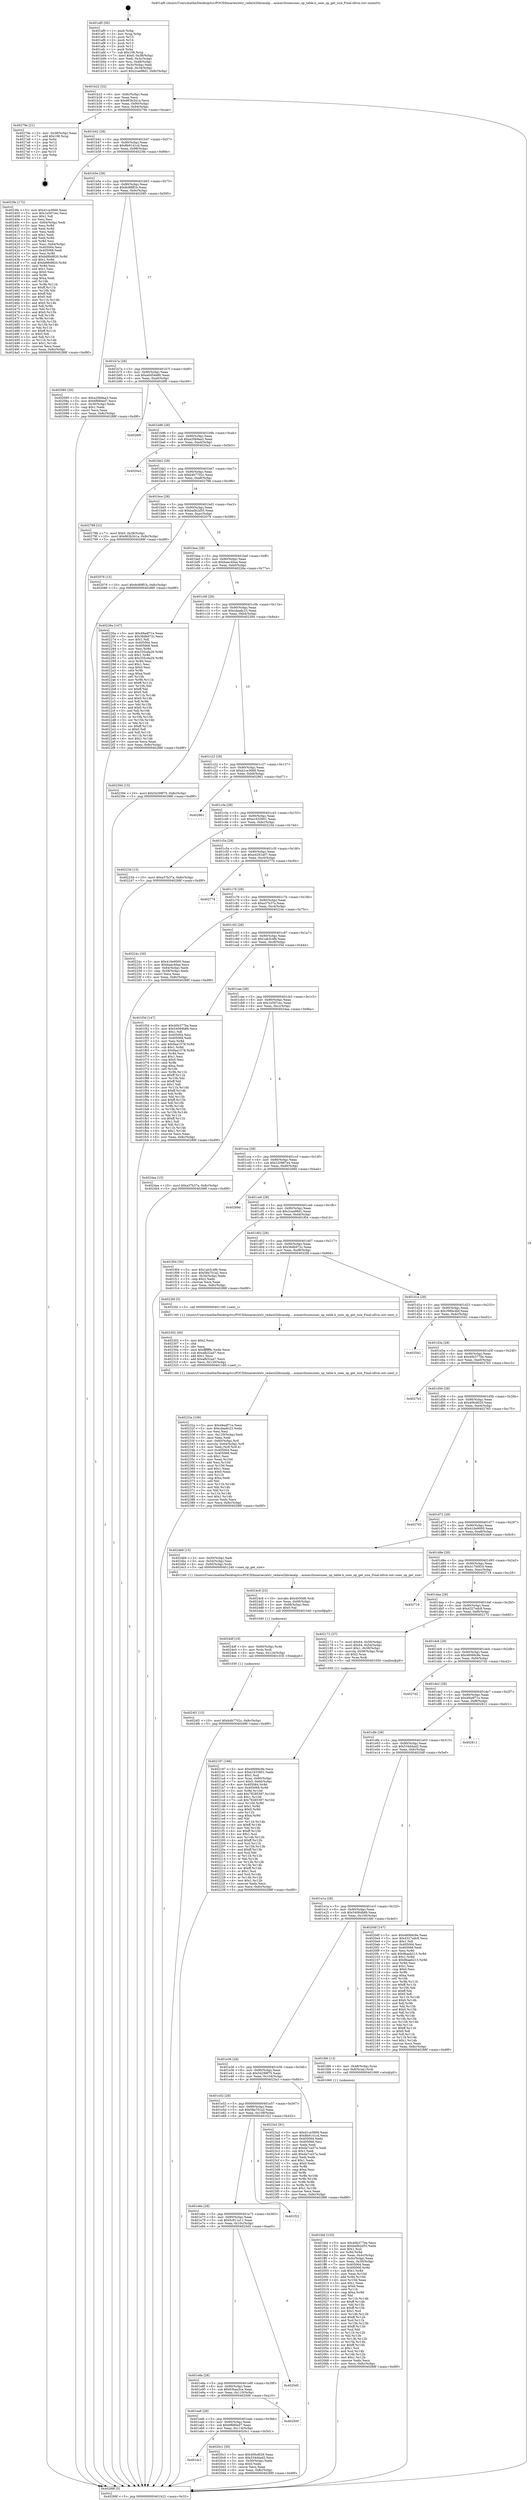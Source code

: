 digraph "0x401af0" {
  label = "0x401af0 (/mnt/c/Users/mathe/Desktop/tcc/POCII/binaries/extr_radare2libranalp....asmarchsnessnes_op_table.h_snes_op_get_size_Final-ollvm.out::main(0))"
  labelloc = "t"
  node[shape=record]

  Entry [label="",width=0.3,height=0.3,shape=circle,fillcolor=black,style=filled]
  "0x401b22" [label="{
     0x401b22 [32]\l
     | [instrs]\l
     &nbsp;&nbsp;0x401b22 \<+6\>: mov -0x8c(%rbp),%eax\l
     &nbsp;&nbsp;0x401b28 \<+2\>: mov %eax,%ecx\l
     &nbsp;&nbsp;0x401b2a \<+6\>: sub $0x863b341a,%ecx\l
     &nbsp;&nbsp;0x401b30 \<+6\>: mov %eax,-0x90(%rbp)\l
     &nbsp;&nbsp;0x401b36 \<+6\>: mov %ecx,-0x94(%rbp)\l
     &nbsp;&nbsp;0x401b3c \<+6\>: je 000000000040279e \<main+0xcae\>\l
  }"]
  "0x40279e" [label="{
     0x40279e [21]\l
     | [instrs]\l
     &nbsp;&nbsp;0x40279e \<+3\>: mov -0x38(%rbp),%eax\l
     &nbsp;&nbsp;0x4027a1 \<+7\>: add $0x108,%rsp\l
     &nbsp;&nbsp;0x4027a8 \<+1\>: pop %rbx\l
     &nbsp;&nbsp;0x4027a9 \<+2\>: pop %r12\l
     &nbsp;&nbsp;0x4027ab \<+2\>: pop %r13\l
     &nbsp;&nbsp;0x4027ad \<+2\>: pop %r14\l
     &nbsp;&nbsp;0x4027af \<+2\>: pop %r15\l
     &nbsp;&nbsp;0x4027b1 \<+1\>: pop %rbp\l
     &nbsp;&nbsp;0x4027b2 \<+1\>: ret\l
  }"]
  "0x401b42" [label="{
     0x401b42 [28]\l
     | [instrs]\l
     &nbsp;&nbsp;0x401b42 \<+5\>: jmp 0000000000401b47 \<main+0x57\>\l
     &nbsp;&nbsp;0x401b47 \<+6\>: mov -0x90(%rbp),%eax\l
     &nbsp;&nbsp;0x401b4d \<+5\>: sub $0x8b9141cd,%eax\l
     &nbsp;&nbsp;0x401b52 \<+6\>: mov %eax,-0x98(%rbp)\l
     &nbsp;&nbsp;0x401b58 \<+6\>: je 00000000004023fe \<main+0x90e\>\l
  }"]
  Exit [label="",width=0.3,height=0.3,shape=circle,fillcolor=black,style=filled,peripheries=2]
  "0x4023fe" [label="{
     0x4023fe [172]\l
     | [instrs]\l
     &nbsp;&nbsp;0x4023fe \<+5\>: mov $0xd1ce3668,%eax\l
     &nbsp;&nbsp;0x402403 \<+5\>: mov $0x1e597cec,%ecx\l
     &nbsp;&nbsp;0x402408 \<+2\>: mov $0x1,%dl\l
     &nbsp;&nbsp;0x40240a \<+2\>: xor %esi,%esi\l
     &nbsp;&nbsp;0x40240c \<+3\>: mov -0x64(%rbp),%edi\l
     &nbsp;&nbsp;0x40240f \<+3\>: mov %esi,%r8d\l
     &nbsp;&nbsp;0x402412 \<+3\>: sub %edi,%r8d\l
     &nbsp;&nbsp;0x402415 \<+2\>: mov %esi,%edi\l
     &nbsp;&nbsp;0x402417 \<+3\>: sub $0x1,%edi\l
     &nbsp;&nbsp;0x40241a \<+3\>: add %edi,%r8d\l
     &nbsp;&nbsp;0x40241d \<+3\>: sub %r8d,%esi\l
     &nbsp;&nbsp;0x402420 \<+3\>: mov %esi,-0x64(%rbp)\l
     &nbsp;&nbsp;0x402423 \<+7\>: mov 0x405064,%esi\l
     &nbsp;&nbsp;0x40242a \<+7\>: mov 0x405068,%edi\l
     &nbsp;&nbsp;0x402431 \<+3\>: mov %esi,%r8d\l
     &nbsp;&nbsp;0x402434 \<+7\>: add $0xbd9b9820,%r8d\l
     &nbsp;&nbsp;0x40243b \<+4\>: sub $0x1,%r8d\l
     &nbsp;&nbsp;0x40243f \<+7\>: sub $0xbd9b9820,%r8d\l
     &nbsp;&nbsp;0x402446 \<+4\>: imul %r8d,%esi\l
     &nbsp;&nbsp;0x40244a \<+3\>: and $0x1,%esi\l
     &nbsp;&nbsp;0x40244d \<+3\>: cmp $0x0,%esi\l
     &nbsp;&nbsp;0x402450 \<+4\>: sete %r9b\l
     &nbsp;&nbsp;0x402454 \<+3\>: cmp $0xa,%edi\l
     &nbsp;&nbsp;0x402457 \<+4\>: setl %r10b\l
     &nbsp;&nbsp;0x40245b \<+3\>: mov %r9b,%r11b\l
     &nbsp;&nbsp;0x40245e \<+4\>: xor $0xff,%r11b\l
     &nbsp;&nbsp;0x402462 \<+3\>: mov %r10b,%bl\l
     &nbsp;&nbsp;0x402465 \<+3\>: xor $0xff,%bl\l
     &nbsp;&nbsp;0x402468 \<+3\>: xor $0x0,%dl\l
     &nbsp;&nbsp;0x40246b \<+3\>: mov %r11b,%r14b\l
     &nbsp;&nbsp;0x40246e \<+4\>: and $0x0,%r14b\l
     &nbsp;&nbsp;0x402472 \<+3\>: and %dl,%r9b\l
     &nbsp;&nbsp;0x402475 \<+3\>: mov %bl,%r15b\l
     &nbsp;&nbsp;0x402478 \<+4\>: and $0x0,%r15b\l
     &nbsp;&nbsp;0x40247c \<+3\>: and %dl,%r10b\l
     &nbsp;&nbsp;0x40247f \<+3\>: or %r9b,%r14b\l
     &nbsp;&nbsp;0x402482 \<+3\>: or %r10b,%r15b\l
     &nbsp;&nbsp;0x402485 \<+3\>: xor %r15b,%r14b\l
     &nbsp;&nbsp;0x402488 \<+3\>: or %bl,%r11b\l
     &nbsp;&nbsp;0x40248b \<+4\>: xor $0xff,%r11b\l
     &nbsp;&nbsp;0x40248f \<+3\>: or $0x0,%dl\l
     &nbsp;&nbsp;0x402492 \<+3\>: and %dl,%r11b\l
     &nbsp;&nbsp;0x402495 \<+3\>: or %r11b,%r14b\l
     &nbsp;&nbsp;0x402498 \<+4\>: test $0x1,%r14b\l
     &nbsp;&nbsp;0x40249c \<+3\>: cmovne %ecx,%eax\l
     &nbsp;&nbsp;0x40249f \<+6\>: mov %eax,-0x8c(%rbp)\l
     &nbsp;&nbsp;0x4024a5 \<+5\>: jmp 000000000040288f \<main+0xd9f\>\l
  }"]
  "0x401b5e" [label="{
     0x401b5e [28]\l
     | [instrs]\l
     &nbsp;&nbsp;0x401b5e \<+5\>: jmp 0000000000401b63 \<main+0x73\>\l
     &nbsp;&nbsp;0x401b63 \<+6\>: mov -0x90(%rbp),%eax\l
     &nbsp;&nbsp;0x401b69 \<+5\>: sub $0x8c88ff1b,%eax\l
     &nbsp;&nbsp;0x401b6e \<+6\>: mov %eax,-0x9c(%rbp)\l
     &nbsp;&nbsp;0x401b74 \<+6\>: je 0000000000402085 \<main+0x595\>\l
  }"]
  "0x4024f1" [label="{
     0x4024f1 [15]\l
     | [instrs]\l
     &nbsp;&nbsp;0x4024f1 \<+10\>: movl $0xb4b7702c,-0x8c(%rbp)\l
     &nbsp;&nbsp;0x4024fb \<+5\>: jmp 000000000040288f \<main+0xd9f\>\l
  }"]
  "0x402085" [label="{
     0x402085 [30]\l
     | [instrs]\l
     &nbsp;&nbsp;0x402085 \<+5\>: mov $0xa20b9aa3,%eax\l
     &nbsp;&nbsp;0x40208a \<+5\>: mov $0x6f680ed7,%ecx\l
     &nbsp;&nbsp;0x40208f \<+3\>: mov -0x30(%rbp),%edx\l
     &nbsp;&nbsp;0x402092 \<+3\>: cmp $0x1,%edx\l
     &nbsp;&nbsp;0x402095 \<+3\>: cmovl %ecx,%eax\l
     &nbsp;&nbsp;0x402098 \<+6\>: mov %eax,-0x8c(%rbp)\l
     &nbsp;&nbsp;0x40209e \<+5\>: jmp 000000000040288f \<main+0xd9f\>\l
  }"]
  "0x401b7a" [label="{
     0x401b7a [28]\l
     | [instrs]\l
     &nbsp;&nbsp;0x401b7a \<+5\>: jmp 0000000000401b7f \<main+0x8f\>\l
     &nbsp;&nbsp;0x401b7f \<+6\>: mov -0x90(%rbp),%eax\l
     &nbsp;&nbsp;0x401b85 \<+5\>: sub $0xa0d54e80,%eax\l
     &nbsp;&nbsp;0x401b8a \<+6\>: mov %eax,-0xa0(%rbp)\l
     &nbsp;&nbsp;0x401b90 \<+6\>: je 00000000004026f0 \<main+0xc00\>\l
  }"]
  "0x4024df" [label="{
     0x4024df [18]\l
     | [instrs]\l
     &nbsp;&nbsp;0x4024df \<+4\>: mov -0x60(%rbp),%rdx\l
     &nbsp;&nbsp;0x4024e3 \<+3\>: mov %rdx,%rdi\l
     &nbsp;&nbsp;0x4024e6 \<+6\>: mov %eax,-0x124(%rbp)\l
     &nbsp;&nbsp;0x4024ec \<+5\>: call 0000000000401030 \<free@plt\>\l
     | [calls]\l
     &nbsp;&nbsp;0x401030 \{1\} (unknown)\l
  }"]
  "0x4026f0" [label="{
     0x4026f0\l
  }", style=dashed]
  "0x401b96" [label="{
     0x401b96 [28]\l
     | [instrs]\l
     &nbsp;&nbsp;0x401b96 \<+5\>: jmp 0000000000401b9b \<main+0xab\>\l
     &nbsp;&nbsp;0x401b9b \<+6\>: mov -0x90(%rbp),%eax\l
     &nbsp;&nbsp;0x401ba1 \<+5\>: sub $0xa20b9aa3,%eax\l
     &nbsp;&nbsp;0x401ba6 \<+6\>: mov %eax,-0xa4(%rbp)\l
     &nbsp;&nbsp;0x401bac \<+6\>: je 00000000004020a3 \<main+0x5b3\>\l
  }"]
  "0x4024c8" [label="{
     0x4024c8 [23]\l
     | [instrs]\l
     &nbsp;&nbsp;0x4024c8 \<+10\>: movabs $0x4030d6,%rdi\l
     &nbsp;&nbsp;0x4024d2 \<+3\>: mov %eax,-0x68(%rbp)\l
     &nbsp;&nbsp;0x4024d5 \<+3\>: mov -0x68(%rbp),%esi\l
     &nbsp;&nbsp;0x4024d8 \<+2\>: mov $0x0,%al\l
     &nbsp;&nbsp;0x4024da \<+5\>: call 0000000000401040 \<printf@plt\>\l
     | [calls]\l
     &nbsp;&nbsp;0x401040 \{1\} (unknown)\l
  }"]
  "0x4020a3" [label="{
     0x4020a3\l
  }", style=dashed]
  "0x401bb2" [label="{
     0x401bb2 [28]\l
     | [instrs]\l
     &nbsp;&nbsp;0x401bb2 \<+5\>: jmp 0000000000401bb7 \<main+0xc7\>\l
     &nbsp;&nbsp;0x401bb7 \<+6\>: mov -0x90(%rbp),%eax\l
     &nbsp;&nbsp;0x401bbd \<+5\>: sub $0xb4b7702c,%eax\l
     &nbsp;&nbsp;0x401bc2 \<+6\>: mov %eax,-0xa8(%rbp)\l
     &nbsp;&nbsp;0x401bc8 \<+6\>: je 0000000000402788 \<main+0xc98\>\l
  }"]
  "0x40232a" [label="{
     0x40232a [106]\l
     | [instrs]\l
     &nbsp;&nbsp;0x40232a \<+5\>: mov $0x49adf71e,%ecx\l
     &nbsp;&nbsp;0x40232f \<+5\>: mov $0xcdaa6c23,%edx\l
     &nbsp;&nbsp;0x402334 \<+2\>: xor %esi,%esi\l
     &nbsp;&nbsp;0x402336 \<+6\>: mov -0x120(%rbp),%edi\l
     &nbsp;&nbsp;0x40233c \<+3\>: imul %eax,%edi\l
     &nbsp;&nbsp;0x40233f \<+4\>: mov -0x60(%rbp),%r8\l
     &nbsp;&nbsp;0x402343 \<+4\>: movslq -0x64(%rbp),%r9\l
     &nbsp;&nbsp;0x402347 \<+4\>: mov %edi,(%r8,%r9,4)\l
     &nbsp;&nbsp;0x40234b \<+7\>: mov 0x405064,%eax\l
     &nbsp;&nbsp;0x402352 \<+7\>: mov 0x405068,%edi\l
     &nbsp;&nbsp;0x402359 \<+3\>: sub $0x1,%esi\l
     &nbsp;&nbsp;0x40235c \<+3\>: mov %eax,%r10d\l
     &nbsp;&nbsp;0x40235f \<+3\>: add %esi,%r10d\l
     &nbsp;&nbsp;0x402362 \<+4\>: imul %r10d,%eax\l
     &nbsp;&nbsp;0x402366 \<+3\>: and $0x1,%eax\l
     &nbsp;&nbsp;0x402369 \<+3\>: cmp $0x0,%eax\l
     &nbsp;&nbsp;0x40236c \<+4\>: sete %r11b\l
     &nbsp;&nbsp;0x402370 \<+3\>: cmp $0xa,%edi\l
     &nbsp;&nbsp;0x402373 \<+3\>: setl %bl\l
     &nbsp;&nbsp;0x402376 \<+3\>: mov %r11b,%r14b\l
     &nbsp;&nbsp;0x402379 \<+3\>: and %bl,%r14b\l
     &nbsp;&nbsp;0x40237c \<+3\>: xor %bl,%r11b\l
     &nbsp;&nbsp;0x40237f \<+3\>: or %r11b,%r14b\l
     &nbsp;&nbsp;0x402382 \<+4\>: test $0x1,%r14b\l
     &nbsp;&nbsp;0x402386 \<+3\>: cmovne %edx,%ecx\l
     &nbsp;&nbsp;0x402389 \<+6\>: mov %ecx,-0x8c(%rbp)\l
     &nbsp;&nbsp;0x40238f \<+5\>: jmp 000000000040288f \<main+0xd9f\>\l
  }"]
  "0x402788" [label="{
     0x402788 [22]\l
     | [instrs]\l
     &nbsp;&nbsp;0x402788 \<+7\>: movl $0x0,-0x38(%rbp)\l
     &nbsp;&nbsp;0x40278f \<+10\>: movl $0x863b341a,-0x8c(%rbp)\l
     &nbsp;&nbsp;0x402799 \<+5\>: jmp 000000000040288f \<main+0xd9f\>\l
  }"]
  "0x401bce" [label="{
     0x401bce [28]\l
     | [instrs]\l
     &nbsp;&nbsp;0x401bce \<+5\>: jmp 0000000000401bd3 \<main+0xe3\>\l
     &nbsp;&nbsp;0x401bd3 \<+6\>: mov -0x90(%rbp),%eax\l
     &nbsp;&nbsp;0x401bd9 \<+5\>: sub $0xba0b2d55,%eax\l
     &nbsp;&nbsp;0x401bde \<+6\>: mov %eax,-0xac(%rbp)\l
     &nbsp;&nbsp;0x401be4 \<+6\>: je 0000000000402076 \<main+0x586\>\l
  }"]
  "0x402302" [label="{
     0x402302 [40]\l
     | [instrs]\l
     &nbsp;&nbsp;0x402302 \<+5\>: mov $0x2,%ecx\l
     &nbsp;&nbsp;0x402307 \<+1\>: cltd\l
     &nbsp;&nbsp;0x402308 \<+2\>: idiv %ecx\l
     &nbsp;&nbsp;0x40230a \<+6\>: imul $0xfffffffe,%edx,%ecx\l
     &nbsp;&nbsp;0x402310 \<+6\>: sub $0xafb32ad7,%ecx\l
     &nbsp;&nbsp;0x402316 \<+3\>: add $0x1,%ecx\l
     &nbsp;&nbsp;0x402319 \<+6\>: add $0xafb32ad7,%ecx\l
     &nbsp;&nbsp;0x40231f \<+6\>: mov %ecx,-0x120(%rbp)\l
     &nbsp;&nbsp;0x402325 \<+5\>: call 0000000000401160 \<next_i\>\l
     | [calls]\l
     &nbsp;&nbsp;0x401160 \{1\} (/mnt/c/Users/mathe/Desktop/tcc/POCII/binaries/extr_radare2libranalp....asmarchsnessnes_op_table.h_snes_op_get_size_Final-ollvm.out::next_i)\l
  }"]
  "0x402076" [label="{
     0x402076 [15]\l
     | [instrs]\l
     &nbsp;&nbsp;0x402076 \<+10\>: movl $0x8c88ff1b,-0x8c(%rbp)\l
     &nbsp;&nbsp;0x402080 \<+5\>: jmp 000000000040288f \<main+0xd9f\>\l
  }"]
  "0x401bea" [label="{
     0x401bea [28]\l
     | [instrs]\l
     &nbsp;&nbsp;0x401bea \<+5\>: jmp 0000000000401bef \<main+0xff\>\l
     &nbsp;&nbsp;0x401bef \<+6\>: mov -0x90(%rbp),%eax\l
     &nbsp;&nbsp;0x401bf5 \<+5\>: sub $0xbaac40aa,%eax\l
     &nbsp;&nbsp;0x401bfa \<+6\>: mov %eax,-0xb0(%rbp)\l
     &nbsp;&nbsp;0x401c00 \<+6\>: je 000000000040226a \<main+0x77a\>\l
  }"]
  "0x402197" [label="{
     0x402197 [166]\l
     | [instrs]\l
     &nbsp;&nbsp;0x402197 \<+5\>: mov $0x48066c8e,%ecx\l
     &nbsp;&nbsp;0x40219c \<+5\>: mov $0xe1633601,%edx\l
     &nbsp;&nbsp;0x4021a1 \<+3\>: mov $0x1,%sil\l
     &nbsp;&nbsp;0x4021a4 \<+4\>: mov %rax,-0x60(%rbp)\l
     &nbsp;&nbsp;0x4021a8 \<+7\>: movl $0x0,-0x64(%rbp)\l
     &nbsp;&nbsp;0x4021af \<+8\>: mov 0x405064,%r8d\l
     &nbsp;&nbsp;0x4021b7 \<+8\>: mov 0x405068,%r9d\l
     &nbsp;&nbsp;0x4021bf \<+3\>: mov %r8d,%r10d\l
     &nbsp;&nbsp;0x4021c2 \<+7\>: add $0x78285397,%r10d\l
     &nbsp;&nbsp;0x4021c9 \<+4\>: sub $0x1,%r10d\l
     &nbsp;&nbsp;0x4021cd \<+7\>: sub $0x78285397,%r10d\l
     &nbsp;&nbsp;0x4021d4 \<+4\>: imul %r10d,%r8d\l
     &nbsp;&nbsp;0x4021d8 \<+4\>: and $0x1,%r8d\l
     &nbsp;&nbsp;0x4021dc \<+4\>: cmp $0x0,%r8d\l
     &nbsp;&nbsp;0x4021e0 \<+4\>: sete %r11b\l
     &nbsp;&nbsp;0x4021e4 \<+4\>: cmp $0xa,%r9d\l
     &nbsp;&nbsp;0x4021e8 \<+3\>: setl %bl\l
     &nbsp;&nbsp;0x4021eb \<+3\>: mov %r11b,%r14b\l
     &nbsp;&nbsp;0x4021ee \<+4\>: xor $0xff,%r14b\l
     &nbsp;&nbsp;0x4021f2 \<+3\>: mov %bl,%r15b\l
     &nbsp;&nbsp;0x4021f5 \<+4\>: xor $0xff,%r15b\l
     &nbsp;&nbsp;0x4021f9 \<+4\>: xor $0x1,%sil\l
     &nbsp;&nbsp;0x4021fd \<+3\>: mov %r14b,%r12b\l
     &nbsp;&nbsp;0x402200 \<+4\>: and $0xff,%r12b\l
     &nbsp;&nbsp;0x402204 \<+3\>: and %sil,%r11b\l
     &nbsp;&nbsp;0x402207 \<+3\>: mov %r15b,%r13b\l
     &nbsp;&nbsp;0x40220a \<+4\>: and $0xff,%r13b\l
     &nbsp;&nbsp;0x40220e \<+3\>: and %sil,%bl\l
     &nbsp;&nbsp;0x402211 \<+3\>: or %r11b,%r12b\l
     &nbsp;&nbsp;0x402214 \<+3\>: or %bl,%r13b\l
     &nbsp;&nbsp;0x402217 \<+3\>: xor %r13b,%r12b\l
     &nbsp;&nbsp;0x40221a \<+3\>: or %r15b,%r14b\l
     &nbsp;&nbsp;0x40221d \<+4\>: xor $0xff,%r14b\l
     &nbsp;&nbsp;0x402221 \<+4\>: or $0x1,%sil\l
     &nbsp;&nbsp;0x402225 \<+3\>: and %sil,%r14b\l
     &nbsp;&nbsp;0x402228 \<+3\>: or %r14b,%r12b\l
     &nbsp;&nbsp;0x40222b \<+4\>: test $0x1,%r12b\l
     &nbsp;&nbsp;0x40222f \<+3\>: cmovne %edx,%ecx\l
     &nbsp;&nbsp;0x402232 \<+6\>: mov %ecx,-0x8c(%rbp)\l
     &nbsp;&nbsp;0x402238 \<+5\>: jmp 000000000040288f \<main+0xd9f\>\l
  }"]
  "0x40226a" [label="{
     0x40226a [147]\l
     | [instrs]\l
     &nbsp;&nbsp;0x40226a \<+5\>: mov $0x49adf71e,%eax\l
     &nbsp;&nbsp;0x40226f \<+5\>: mov $0x36db972c,%ecx\l
     &nbsp;&nbsp;0x402274 \<+2\>: mov $0x1,%dl\l
     &nbsp;&nbsp;0x402276 \<+7\>: mov 0x405064,%esi\l
     &nbsp;&nbsp;0x40227d \<+7\>: mov 0x405068,%edi\l
     &nbsp;&nbsp;0x402284 \<+3\>: mov %esi,%r8d\l
     &nbsp;&nbsp;0x402287 \<+7\>: sub $0x335cda29,%r8d\l
     &nbsp;&nbsp;0x40228e \<+4\>: sub $0x1,%r8d\l
     &nbsp;&nbsp;0x402292 \<+7\>: add $0x335cda29,%r8d\l
     &nbsp;&nbsp;0x402299 \<+4\>: imul %r8d,%esi\l
     &nbsp;&nbsp;0x40229d \<+3\>: and $0x1,%esi\l
     &nbsp;&nbsp;0x4022a0 \<+3\>: cmp $0x0,%esi\l
     &nbsp;&nbsp;0x4022a3 \<+4\>: sete %r9b\l
     &nbsp;&nbsp;0x4022a7 \<+3\>: cmp $0xa,%edi\l
     &nbsp;&nbsp;0x4022aa \<+4\>: setl %r10b\l
     &nbsp;&nbsp;0x4022ae \<+3\>: mov %r9b,%r11b\l
     &nbsp;&nbsp;0x4022b1 \<+4\>: xor $0xff,%r11b\l
     &nbsp;&nbsp;0x4022b5 \<+3\>: mov %r10b,%bl\l
     &nbsp;&nbsp;0x4022b8 \<+3\>: xor $0xff,%bl\l
     &nbsp;&nbsp;0x4022bb \<+3\>: xor $0x0,%dl\l
     &nbsp;&nbsp;0x4022be \<+3\>: mov %r11b,%r14b\l
     &nbsp;&nbsp;0x4022c1 \<+4\>: and $0x0,%r14b\l
     &nbsp;&nbsp;0x4022c5 \<+3\>: and %dl,%r9b\l
     &nbsp;&nbsp;0x4022c8 \<+3\>: mov %bl,%r15b\l
     &nbsp;&nbsp;0x4022cb \<+4\>: and $0x0,%r15b\l
     &nbsp;&nbsp;0x4022cf \<+3\>: and %dl,%r10b\l
     &nbsp;&nbsp;0x4022d2 \<+3\>: or %r9b,%r14b\l
     &nbsp;&nbsp;0x4022d5 \<+3\>: or %r10b,%r15b\l
     &nbsp;&nbsp;0x4022d8 \<+3\>: xor %r15b,%r14b\l
     &nbsp;&nbsp;0x4022db \<+3\>: or %bl,%r11b\l
     &nbsp;&nbsp;0x4022de \<+4\>: xor $0xff,%r11b\l
     &nbsp;&nbsp;0x4022e2 \<+3\>: or $0x0,%dl\l
     &nbsp;&nbsp;0x4022e5 \<+3\>: and %dl,%r11b\l
     &nbsp;&nbsp;0x4022e8 \<+3\>: or %r11b,%r14b\l
     &nbsp;&nbsp;0x4022eb \<+4\>: test $0x1,%r14b\l
     &nbsp;&nbsp;0x4022ef \<+3\>: cmovne %ecx,%eax\l
     &nbsp;&nbsp;0x4022f2 \<+6\>: mov %eax,-0x8c(%rbp)\l
     &nbsp;&nbsp;0x4022f8 \<+5\>: jmp 000000000040288f \<main+0xd9f\>\l
  }"]
  "0x401c06" [label="{
     0x401c06 [28]\l
     | [instrs]\l
     &nbsp;&nbsp;0x401c06 \<+5\>: jmp 0000000000401c0b \<main+0x11b\>\l
     &nbsp;&nbsp;0x401c0b \<+6\>: mov -0x90(%rbp),%eax\l
     &nbsp;&nbsp;0x401c11 \<+5\>: sub $0xcdaa6c23,%eax\l
     &nbsp;&nbsp;0x401c16 \<+6\>: mov %eax,-0xb4(%rbp)\l
     &nbsp;&nbsp;0x401c1c \<+6\>: je 0000000000402394 \<main+0x8a4\>\l
  }"]
  "0x401ec2" [label="{
     0x401ec2\l
  }", style=dashed]
  "0x402394" [label="{
     0x402394 [15]\l
     | [instrs]\l
     &nbsp;&nbsp;0x402394 \<+10\>: movl $0x54298f75,-0x8c(%rbp)\l
     &nbsp;&nbsp;0x40239e \<+5\>: jmp 000000000040288f \<main+0xd9f\>\l
  }"]
  "0x401c22" [label="{
     0x401c22 [28]\l
     | [instrs]\l
     &nbsp;&nbsp;0x401c22 \<+5\>: jmp 0000000000401c27 \<main+0x137\>\l
     &nbsp;&nbsp;0x401c27 \<+6\>: mov -0x90(%rbp),%eax\l
     &nbsp;&nbsp;0x401c2d \<+5\>: sub $0xd1ce3668,%eax\l
     &nbsp;&nbsp;0x401c32 \<+6\>: mov %eax,-0xb8(%rbp)\l
     &nbsp;&nbsp;0x401c38 \<+6\>: je 0000000000402861 \<main+0xd71\>\l
  }"]
  "0x4020c1" [label="{
     0x4020c1 [30]\l
     | [instrs]\l
     &nbsp;&nbsp;0x4020c1 \<+5\>: mov $0x40fcd029,%eax\l
     &nbsp;&nbsp;0x4020c6 \<+5\>: mov $0x534d4ad2,%ecx\l
     &nbsp;&nbsp;0x4020cb \<+3\>: mov -0x30(%rbp),%edx\l
     &nbsp;&nbsp;0x4020ce \<+3\>: cmp $0x0,%edx\l
     &nbsp;&nbsp;0x4020d1 \<+3\>: cmove %ecx,%eax\l
     &nbsp;&nbsp;0x4020d4 \<+6\>: mov %eax,-0x8c(%rbp)\l
     &nbsp;&nbsp;0x4020da \<+5\>: jmp 000000000040288f \<main+0xd9f\>\l
  }"]
  "0x402861" [label="{
     0x402861\l
  }", style=dashed]
  "0x401c3e" [label="{
     0x401c3e [28]\l
     | [instrs]\l
     &nbsp;&nbsp;0x401c3e \<+5\>: jmp 0000000000401c43 \<main+0x153\>\l
     &nbsp;&nbsp;0x401c43 \<+6\>: mov -0x90(%rbp),%eax\l
     &nbsp;&nbsp;0x401c49 \<+5\>: sub $0xe1633601,%eax\l
     &nbsp;&nbsp;0x401c4e \<+6\>: mov %eax,-0xbc(%rbp)\l
     &nbsp;&nbsp;0x401c54 \<+6\>: je 000000000040223d \<main+0x74d\>\l
  }"]
  "0x401ea6" [label="{
     0x401ea6 [28]\l
     | [instrs]\l
     &nbsp;&nbsp;0x401ea6 \<+5\>: jmp 0000000000401eab \<main+0x3bb\>\l
     &nbsp;&nbsp;0x401eab \<+6\>: mov -0x90(%rbp),%eax\l
     &nbsp;&nbsp;0x401eb1 \<+5\>: sub $0x6f680ed7,%eax\l
     &nbsp;&nbsp;0x401eb6 \<+6\>: mov %eax,-0x114(%rbp)\l
     &nbsp;&nbsp;0x401ebc \<+6\>: je 00000000004020c1 \<main+0x5d1\>\l
  }"]
  "0x40223d" [label="{
     0x40223d [15]\l
     | [instrs]\l
     &nbsp;&nbsp;0x40223d \<+10\>: movl $0xa37b37a,-0x8c(%rbp)\l
     &nbsp;&nbsp;0x402247 \<+5\>: jmp 000000000040288f \<main+0xd9f\>\l
  }"]
  "0x401c5a" [label="{
     0x401c5a [28]\l
     | [instrs]\l
     &nbsp;&nbsp;0x401c5a \<+5\>: jmp 0000000000401c5f \<main+0x16f\>\l
     &nbsp;&nbsp;0x401c5f \<+6\>: mov -0x90(%rbp),%eax\l
     &nbsp;&nbsp;0x401c65 \<+5\>: sub $0xe4291a07,%eax\l
     &nbsp;&nbsp;0x401c6a \<+6\>: mov %eax,-0xc0(%rbp)\l
     &nbsp;&nbsp;0x401c70 \<+6\>: je 0000000000402774 \<main+0xc84\>\l
  }"]
  "0x402500" [label="{
     0x402500\l
  }", style=dashed]
  "0x402774" [label="{
     0x402774\l
  }", style=dashed]
  "0x401c76" [label="{
     0x401c76 [28]\l
     | [instrs]\l
     &nbsp;&nbsp;0x401c76 \<+5\>: jmp 0000000000401c7b \<main+0x18b\>\l
     &nbsp;&nbsp;0x401c7b \<+6\>: mov -0x90(%rbp),%eax\l
     &nbsp;&nbsp;0x401c81 \<+5\>: sub $0xa37b37a,%eax\l
     &nbsp;&nbsp;0x401c86 \<+6\>: mov %eax,-0xc4(%rbp)\l
     &nbsp;&nbsp;0x401c8c \<+6\>: je 000000000040224c \<main+0x75c\>\l
  }"]
  "0x401e8a" [label="{
     0x401e8a [28]\l
     | [instrs]\l
     &nbsp;&nbsp;0x401e8a \<+5\>: jmp 0000000000401e8f \<main+0x39f\>\l
     &nbsp;&nbsp;0x401e8f \<+6\>: mov -0x90(%rbp),%eax\l
     &nbsp;&nbsp;0x401e95 \<+5\>: sub $0x63baa3ce,%eax\l
     &nbsp;&nbsp;0x401e9a \<+6\>: mov %eax,-0x110(%rbp)\l
     &nbsp;&nbsp;0x401ea0 \<+6\>: je 0000000000402500 \<main+0xa10\>\l
  }"]
  "0x40224c" [label="{
     0x40224c [30]\l
     | [instrs]\l
     &nbsp;&nbsp;0x40224c \<+5\>: mov $0x410e9000,%eax\l
     &nbsp;&nbsp;0x402251 \<+5\>: mov $0xbaac40aa,%ecx\l
     &nbsp;&nbsp;0x402256 \<+3\>: mov -0x64(%rbp),%edx\l
     &nbsp;&nbsp;0x402259 \<+3\>: cmp -0x58(%rbp),%edx\l
     &nbsp;&nbsp;0x40225c \<+3\>: cmovl %ecx,%eax\l
     &nbsp;&nbsp;0x40225f \<+6\>: mov %eax,-0x8c(%rbp)\l
     &nbsp;&nbsp;0x402265 \<+5\>: jmp 000000000040288f \<main+0xd9f\>\l
  }"]
  "0x401c92" [label="{
     0x401c92 [28]\l
     | [instrs]\l
     &nbsp;&nbsp;0x401c92 \<+5\>: jmp 0000000000401c97 \<main+0x1a7\>\l
     &nbsp;&nbsp;0x401c97 \<+6\>: mov -0x90(%rbp),%eax\l
     &nbsp;&nbsp;0x401c9d \<+5\>: sub $0x1ab3c4fb,%eax\l
     &nbsp;&nbsp;0x401ca2 \<+6\>: mov %eax,-0xc8(%rbp)\l
     &nbsp;&nbsp;0x401ca8 \<+6\>: je 0000000000401f3d \<main+0x44d\>\l
  }"]
  "0x4025d5" [label="{
     0x4025d5\l
  }", style=dashed]
  "0x401f3d" [label="{
     0x401f3d [147]\l
     | [instrs]\l
     &nbsp;&nbsp;0x401f3d \<+5\>: mov $0x40b377be,%eax\l
     &nbsp;&nbsp;0x401f42 \<+5\>: mov $0x54084b89,%ecx\l
     &nbsp;&nbsp;0x401f47 \<+2\>: mov $0x1,%dl\l
     &nbsp;&nbsp;0x401f49 \<+7\>: mov 0x405064,%esi\l
     &nbsp;&nbsp;0x401f50 \<+7\>: mov 0x405068,%edi\l
     &nbsp;&nbsp;0x401f57 \<+3\>: mov %esi,%r8d\l
     &nbsp;&nbsp;0x401f5a \<+7\>: add $0x9aa1578,%r8d\l
     &nbsp;&nbsp;0x401f61 \<+4\>: sub $0x1,%r8d\l
     &nbsp;&nbsp;0x401f65 \<+7\>: sub $0x9aa1578,%r8d\l
     &nbsp;&nbsp;0x401f6c \<+4\>: imul %r8d,%esi\l
     &nbsp;&nbsp;0x401f70 \<+3\>: and $0x1,%esi\l
     &nbsp;&nbsp;0x401f73 \<+3\>: cmp $0x0,%esi\l
     &nbsp;&nbsp;0x401f76 \<+4\>: sete %r9b\l
     &nbsp;&nbsp;0x401f7a \<+3\>: cmp $0xa,%edi\l
     &nbsp;&nbsp;0x401f7d \<+4\>: setl %r10b\l
     &nbsp;&nbsp;0x401f81 \<+3\>: mov %r9b,%r11b\l
     &nbsp;&nbsp;0x401f84 \<+4\>: xor $0xff,%r11b\l
     &nbsp;&nbsp;0x401f88 \<+3\>: mov %r10b,%bl\l
     &nbsp;&nbsp;0x401f8b \<+3\>: xor $0xff,%bl\l
     &nbsp;&nbsp;0x401f8e \<+3\>: xor $0x1,%dl\l
     &nbsp;&nbsp;0x401f91 \<+3\>: mov %r11b,%r14b\l
     &nbsp;&nbsp;0x401f94 \<+4\>: and $0xff,%r14b\l
     &nbsp;&nbsp;0x401f98 \<+3\>: and %dl,%r9b\l
     &nbsp;&nbsp;0x401f9b \<+3\>: mov %bl,%r15b\l
     &nbsp;&nbsp;0x401f9e \<+4\>: and $0xff,%r15b\l
     &nbsp;&nbsp;0x401fa2 \<+3\>: and %dl,%r10b\l
     &nbsp;&nbsp;0x401fa5 \<+3\>: or %r9b,%r14b\l
     &nbsp;&nbsp;0x401fa8 \<+3\>: or %r10b,%r15b\l
     &nbsp;&nbsp;0x401fab \<+3\>: xor %r15b,%r14b\l
     &nbsp;&nbsp;0x401fae \<+3\>: or %bl,%r11b\l
     &nbsp;&nbsp;0x401fb1 \<+4\>: xor $0xff,%r11b\l
     &nbsp;&nbsp;0x401fb5 \<+3\>: or $0x1,%dl\l
     &nbsp;&nbsp;0x401fb8 \<+3\>: and %dl,%r11b\l
     &nbsp;&nbsp;0x401fbb \<+3\>: or %r11b,%r14b\l
     &nbsp;&nbsp;0x401fbe \<+4\>: test $0x1,%r14b\l
     &nbsp;&nbsp;0x401fc2 \<+3\>: cmovne %ecx,%eax\l
     &nbsp;&nbsp;0x401fc5 \<+6\>: mov %eax,-0x8c(%rbp)\l
     &nbsp;&nbsp;0x401fcb \<+5\>: jmp 000000000040288f \<main+0xd9f\>\l
  }"]
  "0x401cae" [label="{
     0x401cae [28]\l
     | [instrs]\l
     &nbsp;&nbsp;0x401cae \<+5\>: jmp 0000000000401cb3 \<main+0x1c3\>\l
     &nbsp;&nbsp;0x401cb3 \<+6\>: mov -0x90(%rbp),%eax\l
     &nbsp;&nbsp;0x401cb9 \<+5\>: sub $0x1e597cec,%eax\l
     &nbsp;&nbsp;0x401cbe \<+6\>: mov %eax,-0xcc(%rbp)\l
     &nbsp;&nbsp;0x401cc4 \<+6\>: je 00000000004024aa \<main+0x9ba\>\l
  }"]
  "0x401e6e" [label="{
     0x401e6e [28]\l
     | [instrs]\l
     &nbsp;&nbsp;0x401e6e \<+5\>: jmp 0000000000401e73 \<main+0x383\>\l
     &nbsp;&nbsp;0x401e73 \<+6\>: mov -0x90(%rbp),%eax\l
     &nbsp;&nbsp;0x401e79 \<+5\>: sub $0x5c911a11,%eax\l
     &nbsp;&nbsp;0x401e7e \<+6\>: mov %eax,-0x10c(%rbp)\l
     &nbsp;&nbsp;0x401e84 \<+6\>: je 00000000004025d5 \<main+0xae5\>\l
  }"]
  "0x4024aa" [label="{
     0x4024aa [15]\l
     | [instrs]\l
     &nbsp;&nbsp;0x4024aa \<+10\>: movl $0xa37b37a,-0x8c(%rbp)\l
     &nbsp;&nbsp;0x4024b4 \<+5\>: jmp 000000000040288f \<main+0xd9f\>\l
  }"]
  "0x401cca" [label="{
     0x401cca [28]\l
     | [instrs]\l
     &nbsp;&nbsp;0x401cca \<+5\>: jmp 0000000000401ccf \<main+0x1df\>\l
     &nbsp;&nbsp;0x401ccf \<+6\>: mov -0x90(%rbp),%eax\l
     &nbsp;&nbsp;0x401cd5 \<+5\>: sub $0x220987e4,%eax\l
     &nbsp;&nbsp;0x401cda \<+6\>: mov %eax,-0xd0(%rbp)\l
     &nbsp;&nbsp;0x401ce0 \<+6\>: je 000000000040269d \<main+0xbad\>\l
  }"]
  "0x401f22" [label="{
     0x401f22\l
  }", style=dashed]
  "0x40269d" [label="{
     0x40269d\l
  }", style=dashed]
  "0x401ce6" [label="{
     0x401ce6 [28]\l
     | [instrs]\l
     &nbsp;&nbsp;0x401ce6 \<+5\>: jmp 0000000000401ceb \<main+0x1fb\>\l
     &nbsp;&nbsp;0x401ceb \<+6\>: mov -0x90(%rbp),%eax\l
     &nbsp;&nbsp;0x401cf1 \<+5\>: sub $0x2cae98d1,%eax\l
     &nbsp;&nbsp;0x401cf6 \<+6\>: mov %eax,-0xd4(%rbp)\l
     &nbsp;&nbsp;0x401cfc \<+6\>: je 0000000000401f04 \<main+0x414\>\l
  }"]
  "0x401e52" [label="{
     0x401e52 [28]\l
     | [instrs]\l
     &nbsp;&nbsp;0x401e52 \<+5\>: jmp 0000000000401e57 \<main+0x367\>\l
     &nbsp;&nbsp;0x401e57 \<+6\>: mov -0x90(%rbp),%eax\l
     &nbsp;&nbsp;0x401e5d \<+5\>: sub $0x58a701a2,%eax\l
     &nbsp;&nbsp;0x401e62 \<+6\>: mov %eax,-0x108(%rbp)\l
     &nbsp;&nbsp;0x401e68 \<+6\>: je 0000000000401f22 \<main+0x432\>\l
  }"]
  "0x401f04" [label="{
     0x401f04 [30]\l
     | [instrs]\l
     &nbsp;&nbsp;0x401f04 \<+5\>: mov $0x1ab3c4fb,%eax\l
     &nbsp;&nbsp;0x401f09 \<+5\>: mov $0x58a701a2,%ecx\l
     &nbsp;&nbsp;0x401f0e \<+3\>: mov -0x34(%rbp),%edx\l
     &nbsp;&nbsp;0x401f11 \<+3\>: cmp $0x2,%edx\l
     &nbsp;&nbsp;0x401f14 \<+3\>: cmovne %ecx,%eax\l
     &nbsp;&nbsp;0x401f17 \<+6\>: mov %eax,-0x8c(%rbp)\l
     &nbsp;&nbsp;0x401f1d \<+5\>: jmp 000000000040288f \<main+0xd9f\>\l
  }"]
  "0x401d02" [label="{
     0x401d02 [28]\l
     | [instrs]\l
     &nbsp;&nbsp;0x401d02 \<+5\>: jmp 0000000000401d07 \<main+0x217\>\l
     &nbsp;&nbsp;0x401d07 \<+6\>: mov -0x90(%rbp),%eax\l
     &nbsp;&nbsp;0x401d0d \<+5\>: sub $0x36db972c,%eax\l
     &nbsp;&nbsp;0x401d12 \<+6\>: mov %eax,-0xd8(%rbp)\l
     &nbsp;&nbsp;0x401d18 \<+6\>: je 00000000004022fd \<main+0x80d\>\l
  }"]
  "0x40288f" [label="{
     0x40288f [5]\l
     | [instrs]\l
     &nbsp;&nbsp;0x40288f \<+5\>: jmp 0000000000401b22 \<main+0x32\>\l
  }"]
  "0x401af0" [label="{
     0x401af0 [50]\l
     | [instrs]\l
     &nbsp;&nbsp;0x401af0 \<+1\>: push %rbp\l
     &nbsp;&nbsp;0x401af1 \<+3\>: mov %rsp,%rbp\l
     &nbsp;&nbsp;0x401af4 \<+2\>: push %r15\l
     &nbsp;&nbsp;0x401af6 \<+2\>: push %r14\l
     &nbsp;&nbsp;0x401af8 \<+2\>: push %r13\l
     &nbsp;&nbsp;0x401afa \<+2\>: push %r12\l
     &nbsp;&nbsp;0x401afc \<+1\>: push %rbx\l
     &nbsp;&nbsp;0x401afd \<+7\>: sub $0x108,%rsp\l
     &nbsp;&nbsp;0x401b04 \<+7\>: movl $0x0,-0x38(%rbp)\l
     &nbsp;&nbsp;0x401b0b \<+3\>: mov %edi,-0x3c(%rbp)\l
     &nbsp;&nbsp;0x401b0e \<+4\>: mov %rsi,-0x48(%rbp)\l
     &nbsp;&nbsp;0x401b12 \<+3\>: mov -0x3c(%rbp),%edi\l
     &nbsp;&nbsp;0x401b15 \<+3\>: mov %edi,-0x34(%rbp)\l
     &nbsp;&nbsp;0x401b18 \<+10\>: movl $0x2cae98d1,-0x8c(%rbp)\l
  }"]
  "0x4023a3" [label="{
     0x4023a3 [91]\l
     | [instrs]\l
     &nbsp;&nbsp;0x4023a3 \<+5\>: mov $0xd1ce3668,%eax\l
     &nbsp;&nbsp;0x4023a8 \<+5\>: mov $0x8b9141cd,%ecx\l
     &nbsp;&nbsp;0x4023ad \<+7\>: mov 0x405064,%edx\l
     &nbsp;&nbsp;0x4023b4 \<+7\>: mov 0x405068,%esi\l
     &nbsp;&nbsp;0x4023bb \<+2\>: mov %edx,%edi\l
     &nbsp;&nbsp;0x4023bd \<+6\>: sub $0xda7ca57a,%edi\l
     &nbsp;&nbsp;0x4023c3 \<+3\>: sub $0x1,%edi\l
     &nbsp;&nbsp;0x4023c6 \<+6\>: add $0xda7ca57a,%edi\l
     &nbsp;&nbsp;0x4023cc \<+3\>: imul %edi,%edx\l
     &nbsp;&nbsp;0x4023cf \<+3\>: and $0x1,%edx\l
     &nbsp;&nbsp;0x4023d2 \<+3\>: cmp $0x0,%edx\l
     &nbsp;&nbsp;0x4023d5 \<+4\>: sete %r8b\l
     &nbsp;&nbsp;0x4023d9 \<+3\>: cmp $0xa,%esi\l
     &nbsp;&nbsp;0x4023dc \<+4\>: setl %r9b\l
     &nbsp;&nbsp;0x4023e0 \<+3\>: mov %r8b,%r10b\l
     &nbsp;&nbsp;0x4023e3 \<+3\>: and %r9b,%r10b\l
     &nbsp;&nbsp;0x4023e6 \<+3\>: xor %r9b,%r8b\l
     &nbsp;&nbsp;0x4023e9 \<+3\>: or %r8b,%r10b\l
     &nbsp;&nbsp;0x4023ec \<+4\>: test $0x1,%r10b\l
     &nbsp;&nbsp;0x4023f0 \<+3\>: cmovne %ecx,%eax\l
     &nbsp;&nbsp;0x4023f3 \<+6\>: mov %eax,-0x8c(%rbp)\l
     &nbsp;&nbsp;0x4023f9 \<+5\>: jmp 000000000040288f \<main+0xd9f\>\l
  }"]
  "0x4022fd" [label="{
     0x4022fd [5]\l
     | [instrs]\l
     &nbsp;&nbsp;0x4022fd \<+5\>: call 0000000000401160 \<next_i\>\l
     | [calls]\l
     &nbsp;&nbsp;0x401160 \{1\} (/mnt/c/Users/mathe/Desktop/tcc/POCII/binaries/extr_radare2libranalp....asmarchsnessnes_op_table.h_snes_op_get_size_Final-ollvm.out::next_i)\l
  }"]
  "0x401d1e" [label="{
     0x401d1e [28]\l
     | [instrs]\l
     &nbsp;&nbsp;0x401d1e \<+5\>: jmp 0000000000401d23 \<main+0x233\>\l
     &nbsp;&nbsp;0x401d23 \<+6\>: mov -0x90(%rbp),%eax\l
     &nbsp;&nbsp;0x401d29 \<+5\>: sub $0x396bc4bf,%eax\l
     &nbsp;&nbsp;0x401d2e \<+6\>: mov %eax,-0xdc(%rbp)\l
     &nbsp;&nbsp;0x401d34 \<+6\>: je 0000000000402542 \<main+0xa52\>\l
  }"]
  "0x401fdd" [label="{
     0x401fdd [153]\l
     | [instrs]\l
     &nbsp;&nbsp;0x401fdd \<+5\>: mov $0x40b377be,%ecx\l
     &nbsp;&nbsp;0x401fe2 \<+5\>: mov $0xba0b2d55,%edx\l
     &nbsp;&nbsp;0x401fe7 \<+3\>: mov $0x1,%sil\l
     &nbsp;&nbsp;0x401fea \<+3\>: xor %r8d,%r8d\l
     &nbsp;&nbsp;0x401fed \<+3\>: mov %eax,-0x4c(%rbp)\l
     &nbsp;&nbsp;0x401ff0 \<+3\>: mov -0x4c(%rbp),%eax\l
     &nbsp;&nbsp;0x401ff3 \<+3\>: mov %eax,-0x30(%rbp)\l
     &nbsp;&nbsp;0x401ff6 \<+7\>: mov 0x405064,%eax\l
     &nbsp;&nbsp;0x401ffd \<+8\>: mov 0x405068,%r9d\l
     &nbsp;&nbsp;0x402005 \<+4\>: sub $0x1,%r8d\l
     &nbsp;&nbsp;0x402009 \<+3\>: mov %eax,%r10d\l
     &nbsp;&nbsp;0x40200c \<+3\>: add %r8d,%r10d\l
     &nbsp;&nbsp;0x40200f \<+4\>: imul %r10d,%eax\l
     &nbsp;&nbsp;0x402013 \<+3\>: and $0x1,%eax\l
     &nbsp;&nbsp;0x402016 \<+3\>: cmp $0x0,%eax\l
     &nbsp;&nbsp;0x402019 \<+4\>: sete %r11b\l
     &nbsp;&nbsp;0x40201d \<+4\>: cmp $0xa,%r9d\l
     &nbsp;&nbsp;0x402021 \<+3\>: setl %bl\l
     &nbsp;&nbsp;0x402024 \<+3\>: mov %r11b,%r14b\l
     &nbsp;&nbsp;0x402027 \<+4\>: xor $0xff,%r14b\l
     &nbsp;&nbsp;0x40202b \<+3\>: mov %bl,%r15b\l
     &nbsp;&nbsp;0x40202e \<+4\>: xor $0xff,%r15b\l
     &nbsp;&nbsp;0x402032 \<+4\>: xor $0x1,%sil\l
     &nbsp;&nbsp;0x402036 \<+3\>: mov %r14b,%r12b\l
     &nbsp;&nbsp;0x402039 \<+4\>: and $0xff,%r12b\l
     &nbsp;&nbsp;0x40203d \<+3\>: and %sil,%r11b\l
     &nbsp;&nbsp;0x402040 \<+3\>: mov %r15b,%r13b\l
     &nbsp;&nbsp;0x402043 \<+4\>: and $0xff,%r13b\l
     &nbsp;&nbsp;0x402047 \<+3\>: and %sil,%bl\l
     &nbsp;&nbsp;0x40204a \<+3\>: or %r11b,%r12b\l
     &nbsp;&nbsp;0x40204d \<+3\>: or %bl,%r13b\l
     &nbsp;&nbsp;0x402050 \<+3\>: xor %r13b,%r12b\l
     &nbsp;&nbsp;0x402053 \<+3\>: or %r15b,%r14b\l
     &nbsp;&nbsp;0x402056 \<+4\>: xor $0xff,%r14b\l
     &nbsp;&nbsp;0x40205a \<+4\>: or $0x1,%sil\l
     &nbsp;&nbsp;0x40205e \<+3\>: and %sil,%r14b\l
     &nbsp;&nbsp;0x402061 \<+3\>: or %r14b,%r12b\l
     &nbsp;&nbsp;0x402064 \<+4\>: test $0x1,%r12b\l
     &nbsp;&nbsp;0x402068 \<+3\>: cmovne %edx,%ecx\l
     &nbsp;&nbsp;0x40206b \<+6\>: mov %ecx,-0x8c(%rbp)\l
     &nbsp;&nbsp;0x402071 \<+5\>: jmp 000000000040288f \<main+0xd9f\>\l
  }"]
  "0x402542" [label="{
     0x402542\l
  }", style=dashed]
  "0x401d3a" [label="{
     0x401d3a [28]\l
     | [instrs]\l
     &nbsp;&nbsp;0x401d3a \<+5\>: jmp 0000000000401d3f \<main+0x24f\>\l
     &nbsp;&nbsp;0x401d3f \<+6\>: mov -0x90(%rbp),%eax\l
     &nbsp;&nbsp;0x401d45 \<+5\>: sub $0x40b377be,%eax\l
     &nbsp;&nbsp;0x401d4a \<+6\>: mov %eax,-0xe0(%rbp)\l
     &nbsp;&nbsp;0x401d50 \<+6\>: je 00000000004027b3 \<main+0xcc3\>\l
  }"]
  "0x401e36" [label="{
     0x401e36 [28]\l
     | [instrs]\l
     &nbsp;&nbsp;0x401e36 \<+5\>: jmp 0000000000401e3b \<main+0x34b\>\l
     &nbsp;&nbsp;0x401e3b \<+6\>: mov -0x90(%rbp),%eax\l
     &nbsp;&nbsp;0x401e41 \<+5\>: sub $0x54298f75,%eax\l
     &nbsp;&nbsp;0x401e46 \<+6\>: mov %eax,-0x104(%rbp)\l
     &nbsp;&nbsp;0x401e4c \<+6\>: je 00000000004023a3 \<main+0x8b3\>\l
  }"]
  "0x4027b3" [label="{
     0x4027b3\l
  }", style=dashed]
  "0x401d56" [label="{
     0x401d56 [28]\l
     | [instrs]\l
     &nbsp;&nbsp;0x401d56 \<+5\>: jmp 0000000000401d5b \<main+0x26b\>\l
     &nbsp;&nbsp;0x401d5b \<+6\>: mov -0x90(%rbp),%eax\l
     &nbsp;&nbsp;0x401d61 \<+5\>: sub $0x40fcd029,%eax\l
     &nbsp;&nbsp;0x401d66 \<+6\>: mov %eax,-0xe4(%rbp)\l
     &nbsp;&nbsp;0x401d6c \<+6\>: je 0000000000402765 \<main+0xc75\>\l
  }"]
  "0x401fd0" [label="{
     0x401fd0 [13]\l
     | [instrs]\l
     &nbsp;&nbsp;0x401fd0 \<+4\>: mov -0x48(%rbp),%rax\l
     &nbsp;&nbsp;0x401fd4 \<+4\>: mov 0x8(%rax),%rdi\l
     &nbsp;&nbsp;0x401fd8 \<+5\>: call 0000000000401060 \<atoi@plt\>\l
     | [calls]\l
     &nbsp;&nbsp;0x401060 \{1\} (unknown)\l
  }"]
  "0x402765" [label="{
     0x402765\l
  }", style=dashed]
  "0x401d72" [label="{
     0x401d72 [28]\l
     | [instrs]\l
     &nbsp;&nbsp;0x401d72 \<+5\>: jmp 0000000000401d77 \<main+0x287\>\l
     &nbsp;&nbsp;0x401d77 \<+6\>: mov -0x90(%rbp),%eax\l
     &nbsp;&nbsp;0x401d7d \<+5\>: sub $0x410e9000,%eax\l
     &nbsp;&nbsp;0x401d82 \<+6\>: mov %eax,-0xe8(%rbp)\l
     &nbsp;&nbsp;0x401d88 \<+6\>: je 00000000004024b9 \<main+0x9c9\>\l
  }"]
  "0x401e1a" [label="{
     0x401e1a [28]\l
     | [instrs]\l
     &nbsp;&nbsp;0x401e1a \<+5\>: jmp 0000000000401e1f \<main+0x32f\>\l
     &nbsp;&nbsp;0x401e1f \<+6\>: mov -0x90(%rbp),%eax\l
     &nbsp;&nbsp;0x401e25 \<+5\>: sub $0x54084b89,%eax\l
     &nbsp;&nbsp;0x401e2a \<+6\>: mov %eax,-0x100(%rbp)\l
     &nbsp;&nbsp;0x401e30 \<+6\>: je 0000000000401fd0 \<main+0x4e0\>\l
  }"]
  "0x4024b9" [label="{
     0x4024b9 [15]\l
     | [instrs]\l
     &nbsp;&nbsp;0x4024b9 \<+3\>: mov -0x50(%rbp),%edi\l
     &nbsp;&nbsp;0x4024bc \<+3\>: mov -0x54(%rbp),%esi\l
     &nbsp;&nbsp;0x4024bf \<+4\>: mov -0x60(%rbp),%rdx\l
     &nbsp;&nbsp;0x4024c3 \<+5\>: call 0000000000401240 \<snes_op_get_size\>\l
     | [calls]\l
     &nbsp;&nbsp;0x401240 \{1\} (/mnt/c/Users/mathe/Desktop/tcc/POCII/binaries/extr_radare2libranalp....asmarchsnessnes_op_table.h_snes_op_get_size_Final-ollvm.out::snes_op_get_size)\l
  }"]
  "0x401d8e" [label="{
     0x401d8e [28]\l
     | [instrs]\l
     &nbsp;&nbsp;0x401d8e \<+5\>: jmp 0000000000401d93 \<main+0x2a3\>\l
     &nbsp;&nbsp;0x401d93 \<+6\>: mov -0x90(%rbp),%eax\l
     &nbsp;&nbsp;0x401d99 \<+5\>: sub $0x417b0f16,%eax\l
     &nbsp;&nbsp;0x401d9e \<+6\>: mov %eax,-0xec(%rbp)\l
     &nbsp;&nbsp;0x401da4 \<+6\>: je 0000000000402718 \<main+0xc28\>\l
  }"]
  "0x4020df" [label="{
     0x4020df [147]\l
     | [instrs]\l
     &nbsp;&nbsp;0x4020df \<+5\>: mov $0x48066c8e,%eax\l
     &nbsp;&nbsp;0x4020e4 \<+5\>: mov $0x4327edc8,%ecx\l
     &nbsp;&nbsp;0x4020e9 \<+2\>: mov $0x1,%dl\l
     &nbsp;&nbsp;0x4020eb \<+7\>: mov 0x405064,%esi\l
     &nbsp;&nbsp;0x4020f2 \<+7\>: mov 0x405068,%edi\l
     &nbsp;&nbsp;0x4020f9 \<+3\>: mov %esi,%r8d\l
     &nbsp;&nbsp;0x4020fc \<+7\>: add $0x9baeb213,%r8d\l
     &nbsp;&nbsp;0x402103 \<+4\>: sub $0x1,%r8d\l
     &nbsp;&nbsp;0x402107 \<+7\>: sub $0x9baeb213,%r8d\l
     &nbsp;&nbsp;0x40210e \<+4\>: imul %r8d,%esi\l
     &nbsp;&nbsp;0x402112 \<+3\>: and $0x1,%esi\l
     &nbsp;&nbsp;0x402115 \<+3\>: cmp $0x0,%esi\l
     &nbsp;&nbsp;0x402118 \<+4\>: sete %r9b\l
     &nbsp;&nbsp;0x40211c \<+3\>: cmp $0xa,%edi\l
     &nbsp;&nbsp;0x40211f \<+4\>: setl %r10b\l
     &nbsp;&nbsp;0x402123 \<+3\>: mov %r9b,%r11b\l
     &nbsp;&nbsp;0x402126 \<+4\>: xor $0xff,%r11b\l
     &nbsp;&nbsp;0x40212a \<+3\>: mov %r10b,%bl\l
     &nbsp;&nbsp;0x40212d \<+3\>: xor $0xff,%bl\l
     &nbsp;&nbsp;0x402130 \<+3\>: xor $0x0,%dl\l
     &nbsp;&nbsp;0x402133 \<+3\>: mov %r11b,%r14b\l
     &nbsp;&nbsp;0x402136 \<+4\>: and $0x0,%r14b\l
     &nbsp;&nbsp;0x40213a \<+3\>: and %dl,%r9b\l
     &nbsp;&nbsp;0x40213d \<+3\>: mov %bl,%r15b\l
     &nbsp;&nbsp;0x402140 \<+4\>: and $0x0,%r15b\l
     &nbsp;&nbsp;0x402144 \<+3\>: and %dl,%r10b\l
     &nbsp;&nbsp;0x402147 \<+3\>: or %r9b,%r14b\l
     &nbsp;&nbsp;0x40214a \<+3\>: or %r10b,%r15b\l
     &nbsp;&nbsp;0x40214d \<+3\>: xor %r15b,%r14b\l
     &nbsp;&nbsp;0x402150 \<+3\>: or %bl,%r11b\l
     &nbsp;&nbsp;0x402153 \<+4\>: xor $0xff,%r11b\l
     &nbsp;&nbsp;0x402157 \<+3\>: or $0x0,%dl\l
     &nbsp;&nbsp;0x40215a \<+3\>: and %dl,%r11b\l
     &nbsp;&nbsp;0x40215d \<+3\>: or %r11b,%r14b\l
     &nbsp;&nbsp;0x402160 \<+4\>: test $0x1,%r14b\l
     &nbsp;&nbsp;0x402164 \<+3\>: cmovne %ecx,%eax\l
     &nbsp;&nbsp;0x402167 \<+6\>: mov %eax,-0x8c(%rbp)\l
     &nbsp;&nbsp;0x40216d \<+5\>: jmp 000000000040288f \<main+0xd9f\>\l
  }"]
  "0x402718" [label="{
     0x402718\l
  }", style=dashed]
  "0x401daa" [label="{
     0x401daa [28]\l
     | [instrs]\l
     &nbsp;&nbsp;0x401daa \<+5\>: jmp 0000000000401daf \<main+0x2bf\>\l
     &nbsp;&nbsp;0x401daf \<+6\>: mov -0x90(%rbp),%eax\l
     &nbsp;&nbsp;0x401db5 \<+5\>: sub $0x4327edc8,%eax\l
     &nbsp;&nbsp;0x401dba \<+6\>: mov %eax,-0xf0(%rbp)\l
     &nbsp;&nbsp;0x401dc0 \<+6\>: je 0000000000402172 \<main+0x682\>\l
  }"]
  "0x401dfe" [label="{
     0x401dfe [28]\l
     | [instrs]\l
     &nbsp;&nbsp;0x401dfe \<+5\>: jmp 0000000000401e03 \<main+0x313\>\l
     &nbsp;&nbsp;0x401e03 \<+6\>: mov -0x90(%rbp),%eax\l
     &nbsp;&nbsp;0x401e09 \<+5\>: sub $0x534d4ad2,%eax\l
     &nbsp;&nbsp;0x401e0e \<+6\>: mov %eax,-0xfc(%rbp)\l
     &nbsp;&nbsp;0x401e14 \<+6\>: je 00000000004020df \<main+0x5ef\>\l
  }"]
  "0x402172" [label="{
     0x402172 [37]\l
     | [instrs]\l
     &nbsp;&nbsp;0x402172 \<+7\>: movl $0x64,-0x50(%rbp)\l
     &nbsp;&nbsp;0x402179 \<+7\>: movl $0x64,-0x54(%rbp)\l
     &nbsp;&nbsp;0x402180 \<+7\>: movl $0x1,-0x58(%rbp)\l
     &nbsp;&nbsp;0x402187 \<+4\>: movslq -0x58(%rbp),%rax\l
     &nbsp;&nbsp;0x40218b \<+4\>: shl $0x2,%rax\l
     &nbsp;&nbsp;0x40218f \<+3\>: mov %rax,%rdi\l
     &nbsp;&nbsp;0x402192 \<+5\>: call 0000000000401050 \<malloc@plt\>\l
     | [calls]\l
     &nbsp;&nbsp;0x401050 \{1\} (unknown)\l
  }"]
  "0x401dc6" [label="{
     0x401dc6 [28]\l
     | [instrs]\l
     &nbsp;&nbsp;0x401dc6 \<+5\>: jmp 0000000000401dcb \<main+0x2db\>\l
     &nbsp;&nbsp;0x401dcb \<+6\>: mov -0x90(%rbp),%eax\l
     &nbsp;&nbsp;0x401dd1 \<+5\>: sub $0x48066c8e,%eax\l
     &nbsp;&nbsp;0x401dd6 \<+6\>: mov %eax,-0xf4(%rbp)\l
     &nbsp;&nbsp;0x401ddc \<+6\>: je 00000000004027d2 \<main+0xce2\>\l
  }"]
  "0x402811" [label="{
     0x402811\l
  }", style=dashed]
  "0x4027d2" [label="{
     0x4027d2\l
  }", style=dashed]
  "0x401de2" [label="{
     0x401de2 [28]\l
     | [instrs]\l
     &nbsp;&nbsp;0x401de2 \<+5\>: jmp 0000000000401de7 \<main+0x2f7\>\l
     &nbsp;&nbsp;0x401de7 \<+6\>: mov -0x90(%rbp),%eax\l
     &nbsp;&nbsp;0x401ded \<+5\>: sub $0x49adf71e,%eax\l
     &nbsp;&nbsp;0x401df2 \<+6\>: mov %eax,-0xf8(%rbp)\l
     &nbsp;&nbsp;0x401df8 \<+6\>: je 0000000000402811 \<main+0xd21\>\l
  }"]
  Entry -> "0x401af0" [label=" 1"]
  "0x401b22" -> "0x40279e" [label=" 1"]
  "0x401b22" -> "0x401b42" [label=" 19"]
  "0x40279e" -> Exit [label=" 1"]
  "0x401b42" -> "0x4023fe" [label=" 1"]
  "0x401b42" -> "0x401b5e" [label=" 18"]
  "0x402788" -> "0x40288f" [label=" 1"]
  "0x401b5e" -> "0x402085" [label=" 1"]
  "0x401b5e" -> "0x401b7a" [label=" 17"]
  "0x4024f1" -> "0x40288f" [label=" 1"]
  "0x401b7a" -> "0x4026f0" [label=" 0"]
  "0x401b7a" -> "0x401b96" [label=" 17"]
  "0x4024df" -> "0x4024f1" [label=" 1"]
  "0x401b96" -> "0x4020a3" [label=" 0"]
  "0x401b96" -> "0x401bb2" [label=" 17"]
  "0x4024c8" -> "0x4024df" [label=" 1"]
  "0x401bb2" -> "0x402788" [label=" 1"]
  "0x401bb2" -> "0x401bce" [label=" 16"]
  "0x4024b9" -> "0x4024c8" [label=" 1"]
  "0x401bce" -> "0x402076" [label=" 1"]
  "0x401bce" -> "0x401bea" [label=" 15"]
  "0x4024aa" -> "0x40288f" [label=" 1"]
  "0x401bea" -> "0x40226a" [label=" 1"]
  "0x401bea" -> "0x401c06" [label=" 14"]
  "0x4023fe" -> "0x40288f" [label=" 1"]
  "0x401c06" -> "0x402394" [label=" 1"]
  "0x401c06" -> "0x401c22" [label=" 13"]
  "0x4023a3" -> "0x40288f" [label=" 1"]
  "0x401c22" -> "0x402861" [label=" 0"]
  "0x401c22" -> "0x401c3e" [label=" 13"]
  "0x402394" -> "0x40288f" [label=" 1"]
  "0x401c3e" -> "0x40223d" [label=" 1"]
  "0x401c3e" -> "0x401c5a" [label=" 12"]
  "0x402302" -> "0x40232a" [label=" 1"]
  "0x401c5a" -> "0x402774" [label=" 0"]
  "0x401c5a" -> "0x401c76" [label=" 12"]
  "0x4022fd" -> "0x402302" [label=" 1"]
  "0x401c76" -> "0x40224c" [label=" 2"]
  "0x401c76" -> "0x401c92" [label=" 10"]
  "0x40224c" -> "0x40288f" [label=" 2"]
  "0x401c92" -> "0x401f3d" [label=" 1"]
  "0x401c92" -> "0x401cae" [label=" 9"]
  "0x40223d" -> "0x40288f" [label=" 1"]
  "0x401cae" -> "0x4024aa" [label=" 1"]
  "0x401cae" -> "0x401cca" [label=" 8"]
  "0x402172" -> "0x402197" [label=" 1"]
  "0x401cca" -> "0x40269d" [label=" 0"]
  "0x401cca" -> "0x401ce6" [label=" 8"]
  "0x4020df" -> "0x40288f" [label=" 1"]
  "0x401ce6" -> "0x401f04" [label=" 1"]
  "0x401ce6" -> "0x401d02" [label=" 7"]
  "0x401f04" -> "0x40288f" [label=" 1"]
  "0x401af0" -> "0x401b22" [label=" 1"]
  "0x40288f" -> "0x401b22" [label=" 19"]
  "0x401f3d" -> "0x40288f" [label=" 1"]
  "0x401ea6" -> "0x401ec2" [label=" 0"]
  "0x401d02" -> "0x4022fd" [label=" 1"]
  "0x401d02" -> "0x401d1e" [label=" 6"]
  "0x401ea6" -> "0x4020c1" [label=" 1"]
  "0x401d1e" -> "0x402542" [label=" 0"]
  "0x401d1e" -> "0x401d3a" [label=" 6"]
  "0x401e8a" -> "0x401ea6" [label=" 1"]
  "0x401d3a" -> "0x4027b3" [label=" 0"]
  "0x401d3a" -> "0x401d56" [label=" 6"]
  "0x401e8a" -> "0x402500" [label=" 0"]
  "0x401d56" -> "0x402765" [label=" 0"]
  "0x401d56" -> "0x401d72" [label=" 6"]
  "0x40226a" -> "0x40288f" [label=" 1"]
  "0x401d72" -> "0x4024b9" [label=" 1"]
  "0x401d72" -> "0x401d8e" [label=" 5"]
  "0x401e6e" -> "0x4025d5" [label=" 0"]
  "0x401d8e" -> "0x402718" [label=" 0"]
  "0x401d8e" -> "0x401daa" [label=" 5"]
  "0x402197" -> "0x40288f" [label=" 1"]
  "0x401daa" -> "0x402172" [label=" 1"]
  "0x401daa" -> "0x401dc6" [label=" 4"]
  "0x401e52" -> "0x401f22" [label=" 0"]
  "0x401dc6" -> "0x4027d2" [label=" 0"]
  "0x401dc6" -> "0x401de2" [label=" 4"]
  "0x4020c1" -> "0x40288f" [label=" 1"]
  "0x401de2" -> "0x402811" [label=" 0"]
  "0x401de2" -> "0x401dfe" [label=" 4"]
  "0x401e52" -> "0x401e6e" [label=" 1"]
  "0x401dfe" -> "0x4020df" [label=" 1"]
  "0x401dfe" -> "0x401e1a" [label=" 3"]
  "0x401e6e" -> "0x401e8a" [label=" 1"]
  "0x401e1a" -> "0x401fd0" [label=" 1"]
  "0x401e1a" -> "0x401e36" [label=" 2"]
  "0x401fd0" -> "0x401fdd" [label=" 1"]
  "0x401fdd" -> "0x40288f" [label=" 1"]
  "0x402076" -> "0x40288f" [label=" 1"]
  "0x402085" -> "0x40288f" [label=" 1"]
  "0x40232a" -> "0x40288f" [label=" 1"]
  "0x401e36" -> "0x4023a3" [label=" 1"]
  "0x401e36" -> "0x401e52" [label=" 1"]
}

